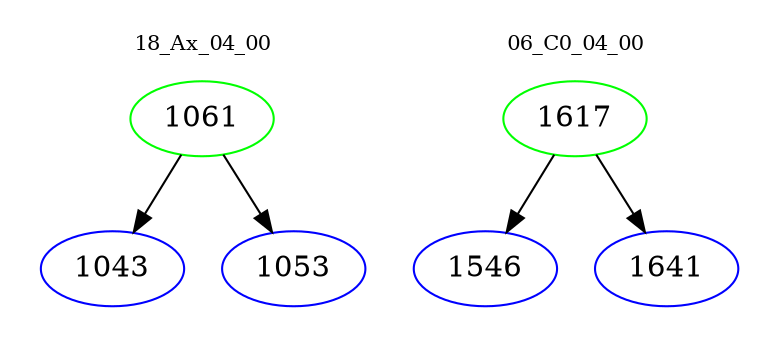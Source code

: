 digraph{
subgraph cluster_0 {
color = white
label = "18_Ax_04_00";
fontsize=10;
T0_1061 [label="1061", color="green"]
T0_1061 -> T0_1043 [color="black"]
T0_1043 [label="1043", color="blue"]
T0_1061 -> T0_1053 [color="black"]
T0_1053 [label="1053", color="blue"]
}
subgraph cluster_1 {
color = white
label = "06_C0_04_00";
fontsize=10;
T1_1617 [label="1617", color="green"]
T1_1617 -> T1_1546 [color="black"]
T1_1546 [label="1546", color="blue"]
T1_1617 -> T1_1641 [color="black"]
T1_1641 [label="1641", color="blue"]
}
}
